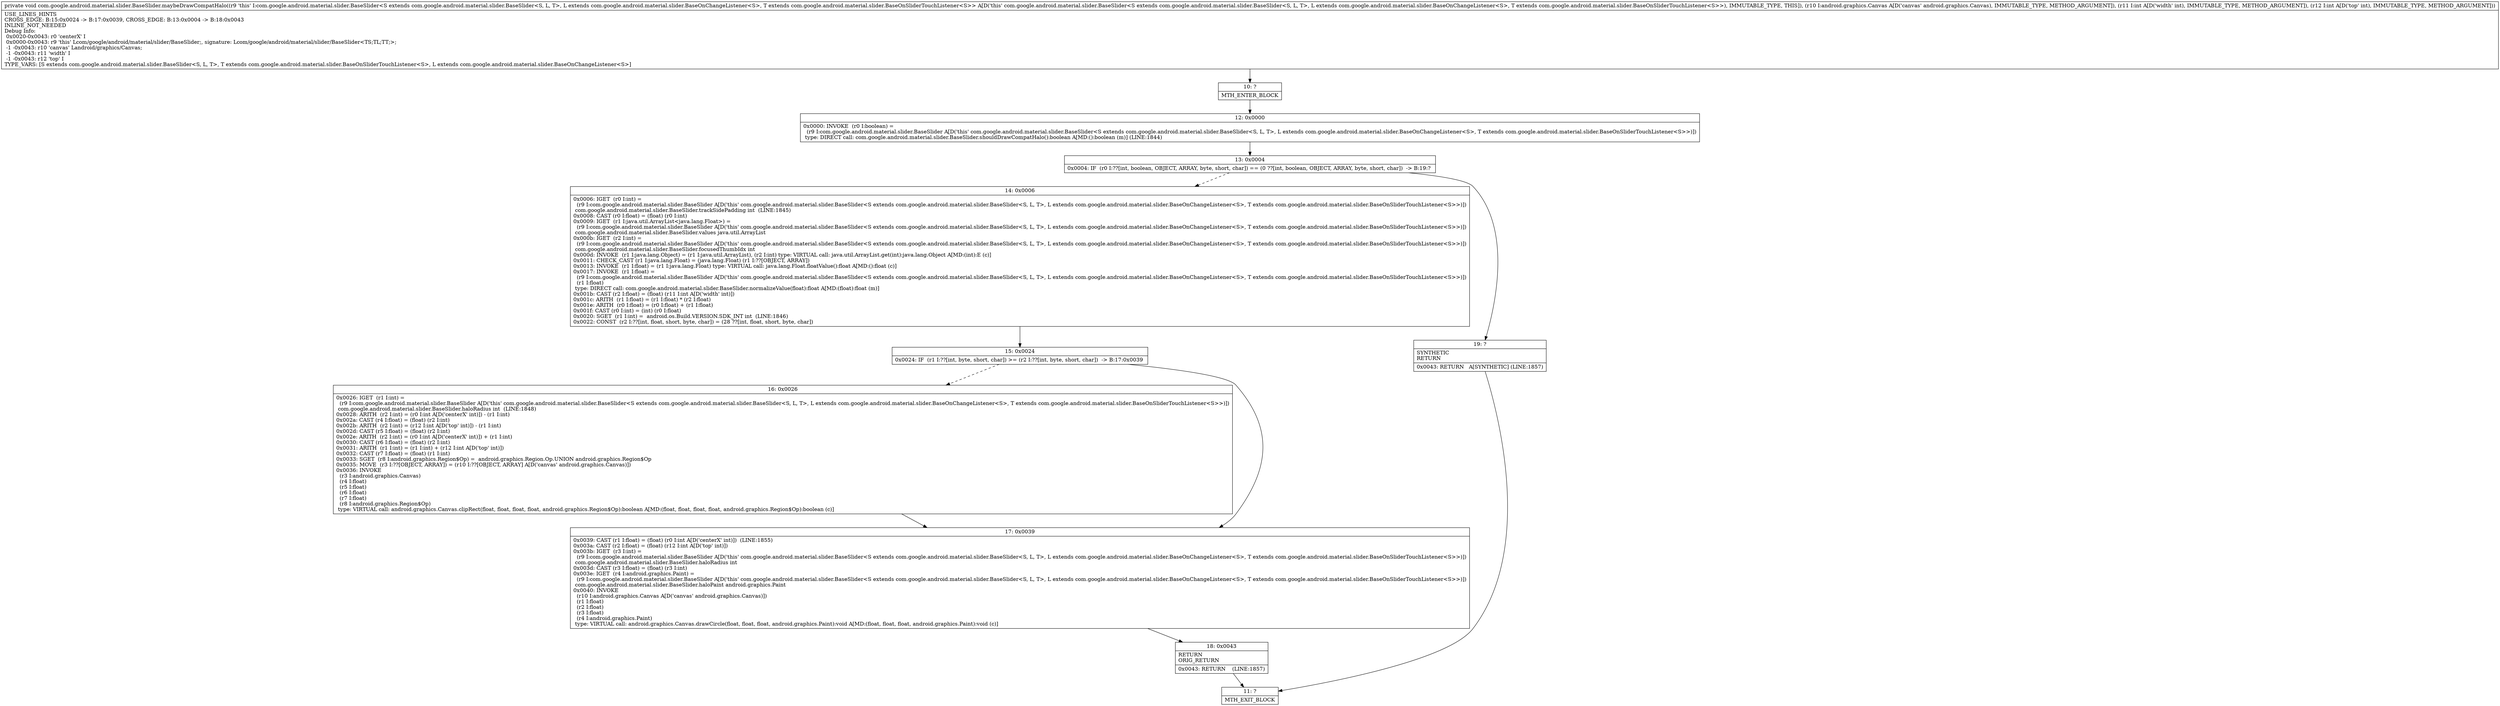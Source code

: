 digraph "CFG forcom.google.android.material.slider.BaseSlider.maybeDrawCompatHalo(Landroid\/graphics\/Canvas;II)V" {
Node_10 [shape=record,label="{10\:\ ?|MTH_ENTER_BLOCK\l}"];
Node_12 [shape=record,label="{12\:\ 0x0000|0x0000: INVOKE  (r0 I:boolean) = \l  (r9 I:com.google.android.material.slider.BaseSlider A[D('this' com.google.android.material.slider.BaseSlider\<S extends com.google.android.material.slider.BaseSlider\<S, L, T\>, L extends com.google.android.material.slider.BaseOnChangeListener\<S\>, T extends com.google.android.material.slider.BaseOnSliderTouchListener\<S\>\>)])\l type: DIRECT call: com.google.android.material.slider.BaseSlider.shouldDrawCompatHalo():boolean A[MD:():boolean (m)] (LINE:1844)\l}"];
Node_13 [shape=record,label="{13\:\ 0x0004|0x0004: IF  (r0 I:??[int, boolean, OBJECT, ARRAY, byte, short, char]) == (0 ??[int, boolean, OBJECT, ARRAY, byte, short, char])  \-\> B:19:? \l}"];
Node_14 [shape=record,label="{14\:\ 0x0006|0x0006: IGET  (r0 I:int) = \l  (r9 I:com.google.android.material.slider.BaseSlider A[D('this' com.google.android.material.slider.BaseSlider\<S extends com.google.android.material.slider.BaseSlider\<S, L, T\>, L extends com.google.android.material.slider.BaseOnChangeListener\<S\>, T extends com.google.android.material.slider.BaseOnSliderTouchListener\<S\>\>)])\l com.google.android.material.slider.BaseSlider.trackSidePadding int  (LINE:1845)\l0x0008: CAST (r0 I:float) = (float) (r0 I:int) \l0x0009: IGET  (r1 I:java.util.ArrayList\<java.lang.Float\>) = \l  (r9 I:com.google.android.material.slider.BaseSlider A[D('this' com.google.android.material.slider.BaseSlider\<S extends com.google.android.material.slider.BaseSlider\<S, L, T\>, L extends com.google.android.material.slider.BaseOnChangeListener\<S\>, T extends com.google.android.material.slider.BaseOnSliderTouchListener\<S\>\>)])\l com.google.android.material.slider.BaseSlider.values java.util.ArrayList \l0x000b: IGET  (r2 I:int) = \l  (r9 I:com.google.android.material.slider.BaseSlider A[D('this' com.google.android.material.slider.BaseSlider\<S extends com.google.android.material.slider.BaseSlider\<S, L, T\>, L extends com.google.android.material.slider.BaseOnChangeListener\<S\>, T extends com.google.android.material.slider.BaseOnSliderTouchListener\<S\>\>)])\l com.google.android.material.slider.BaseSlider.focusedThumbIdx int \l0x000d: INVOKE  (r1 I:java.lang.Object) = (r1 I:java.util.ArrayList), (r2 I:int) type: VIRTUAL call: java.util.ArrayList.get(int):java.lang.Object A[MD:(int):E (c)]\l0x0011: CHECK_CAST (r1 I:java.lang.Float) = (java.lang.Float) (r1 I:??[OBJECT, ARRAY]) \l0x0013: INVOKE  (r1 I:float) = (r1 I:java.lang.Float) type: VIRTUAL call: java.lang.Float.floatValue():float A[MD:():float (c)]\l0x0017: INVOKE  (r1 I:float) = \l  (r9 I:com.google.android.material.slider.BaseSlider A[D('this' com.google.android.material.slider.BaseSlider\<S extends com.google.android.material.slider.BaseSlider\<S, L, T\>, L extends com.google.android.material.slider.BaseOnChangeListener\<S\>, T extends com.google.android.material.slider.BaseOnSliderTouchListener\<S\>\>)])\l  (r1 I:float)\l type: DIRECT call: com.google.android.material.slider.BaseSlider.normalizeValue(float):float A[MD:(float):float (m)]\l0x001b: CAST (r2 I:float) = (float) (r11 I:int A[D('width' int)]) \l0x001c: ARITH  (r1 I:float) = (r1 I:float) * (r2 I:float) \l0x001e: ARITH  (r0 I:float) = (r0 I:float) + (r1 I:float) \l0x001f: CAST (r0 I:int) = (int) (r0 I:float) \l0x0020: SGET  (r1 I:int) =  android.os.Build.VERSION.SDK_INT int  (LINE:1846)\l0x0022: CONST  (r2 I:??[int, float, short, byte, char]) = (28 ??[int, float, short, byte, char]) \l}"];
Node_15 [shape=record,label="{15\:\ 0x0024|0x0024: IF  (r1 I:??[int, byte, short, char]) \>= (r2 I:??[int, byte, short, char])  \-\> B:17:0x0039 \l}"];
Node_16 [shape=record,label="{16\:\ 0x0026|0x0026: IGET  (r1 I:int) = \l  (r9 I:com.google.android.material.slider.BaseSlider A[D('this' com.google.android.material.slider.BaseSlider\<S extends com.google.android.material.slider.BaseSlider\<S, L, T\>, L extends com.google.android.material.slider.BaseOnChangeListener\<S\>, T extends com.google.android.material.slider.BaseOnSliderTouchListener\<S\>\>)])\l com.google.android.material.slider.BaseSlider.haloRadius int  (LINE:1848)\l0x0028: ARITH  (r2 I:int) = (r0 I:int A[D('centerX' int)]) \- (r1 I:int) \l0x002a: CAST (r4 I:float) = (float) (r2 I:int) \l0x002b: ARITH  (r2 I:int) = (r12 I:int A[D('top' int)]) \- (r1 I:int) \l0x002d: CAST (r5 I:float) = (float) (r2 I:int) \l0x002e: ARITH  (r2 I:int) = (r0 I:int A[D('centerX' int)]) + (r1 I:int) \l0x0030: CAST (r6 I:float) = (float) (r2 I:int) \l0x0031: ARITH  (r1 I:int) = (r1 I:int) + (r12 I:int A[D('top' int)]) \l0x0032: CAST (r7 I:float) = (float) (r1 I:int) \l0x0033: SGET  (r8 I:android.graphics.Region$Op) =  android.graphics.Region.Op.UNION android.graphics.Region$Op \l0x0035: MOVE  (r3 I:??[OBJECT, ARRAY]) = (r10 I:??[OBJECT, ARRAY] A[D('canvas' android.graphics.Canvas)]) \l0x0036: INVOKE  \l  (r3 I:android.graphics.Canvas)\l  (r4 I:float)\l  (r5 I:float)\l  (r6 I:float)\l  (r7 I:float)\l  (r8 I:android.graphics.Region$Op)\l type: VIRTUAL call: android.graphics.Canvas.clipRect(float, float, float, float, android.graphics.Region$Op):boolean A[MD:(float, float, float, float, android.graphics.Region$Op):boolean (c)]\l}"];
Node_17 [shape=record,label="{17\:\ 0x0039|0x0039: CAST (r1 I:float) = (float) (r0 I:int A[D('centerX' int)])  (LINE:1855)\l0x003a: CAST (r2 I:float) = (float) (r12 I:int A[D('top' int)]) \l0x003b: IGET  (r3 I:int) = \l  (r9 I:com.google.android.material.slider.BaseSlider A[D('this' com.google.android.material.slider.BaseSlider\<S extends com.google.android.material.slider.BaseSlider\<S, L, T\>, L extends com.google.android.material.slider.BaseOnChangeListener\<S\>, T extends com.google.android.material.slider.BaseOnSliderTouchListener\<S\>\>)])\l com.google.android.material.slider.BaseSlider.haloRadius int \l0x003d: CAST (r3 I:float) = (float) (r3 I:int) \l0x003e: IGET  (r4 I:android.graphics.Paint) = \l  (r9 I:com.google.android.material.slider.BaseSlider A[D('this' com.google.android.material.slider.BaseSlider\<S extends com.google.android.material.slider.BaseSlider\<S, L, T\>, L extends com.google.android.material.slider.BaseOnChangeListener\<S\>, T extends com.google.android.material.slider.BaseOnSliderTouchListener\<S\>\>)])\l com.google.android.material.slider.BaseSlider.haloPaint android.graphics.Paint \l0x0040: INVOKE  \l  (r10 I:android.graphics.Canvas A[D('canvas' android.graphics.Canvas)])\l  (r1 I:float)\l  (r2 I:float)\l  (r3 I:float)\l  (r4 I:android.graphics.Paint)\l type: VIRTUAL call: android.graphics.Canvas.drawCircle(float, float, float, android.graphics.Paint):void A[MD:(float, float, float, android.graphics.Paint):void (c)]\l}"];
Node_18 [shape=record,label="{18\:\ 0x0043|RETURN\lORIG_RETURN\l|0x0043: RETURN    (LINE:1857)\l}"];
Node_11 [shape=record,label="{11\:\ ?|MTH_EXIT_BLOCK\l}"];
Node_19 [shape=record,label="{19\:\ ?|SYNTHETIC\lRETURN\l|0x0043: RETURN   A[SYNTHETIC] (LINE:1857)\l}"];
MethodNode[shape=record,label="{private void com.google.android.material.slider.BaseSlider.maybeDrawCompatHalo((r9 'this' I:com.google.android.material.slider.BaseSlider\<S extends com.google.android.material.slider.BaseSlider\<S, L, T\>, L extends com.google.android.material.slider.BaseOnChangeListener\<S\>, T extends com.google.android.material.slider.BaseOnSliderTouchListener\<S\>\> A[D('this' com.google.android.material.slider.BaseSlider\<S extends com.google.android.material.slider.BaseSlider\<S, L, T\>, L extends com.google.android.material.slider.BaseOnChangeListener\<S\>, T extends com.google.android.material.slider.BaseOnSliderTouchListener\<S\>\>), IMMUTABLE_TYPE, THIS]), (r10 I:android.graphics.Canvas A[D('canvas' android.graphics.Canvas), IMMUTABLE_TYPE, METHOD_ARGUMENT]), (r11 I:int A[D('width' int), IMMUTABLE_TYPE, METHOD_ARGUMENT]), (r12 I:int A[D('top' int), IMMUTABLE_TYPE, METHOD_ARGUMENT]))  | USE_LINES_HINTS\lCROSS_EDGE: B:15:0x0024 \-\> B:17:0x0039, CROSS_EDGE: B:13:0x0004 \-\> B:18:0x0043\lINLINE_NOT_NEEDED\lDebug Info:\l  0x0020\-0x0043: r0 'centerX' I\l  0x0000\-0x0043: r9 'this' Lcom\/google\/android\/material\/slider\/BaseSlider;, signature: Lcom\/google\/android\/material\/slider\/BaseSlider\<TS;TL;TT;\>;\l  \-1 \-0x0043: r10 'canvas' Landroid\/graphics\/Canvas;\l  \-1 \-0x0043: r11 'width' I\l  \-1 \-0x0043: r12 'top' I\lTYPE_VARS: [S extends com.google.android.material.slider.BaseSlider\<S, L, T\>, T extends com.google.android.material.slider.BaseOnSliderTouchListener\<S\>, L extends com.google.android.material.slider.BaseOnChangeListener\<S\>]\l}"];
MethodNode -> Node_10;Node_10 -> Node_12;
Node_12 -> Node_13;
Node_13 -> Node_14[style=dashed];
Node_13 -> Node_19;
Node_14 -> Node_15;
Node_15 -> Node_16[style=dashed];
Node_15 -> Node_17;
Node_16 -> Node_17;
Node_17 -> Node_18;
Node_18 -> Node_11;
Node_19 -> Node_11;
}

